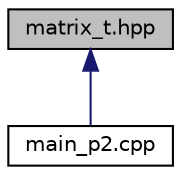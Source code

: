 digraph "matrix_t.hpp"
{
 // LATEX_PDF_SIZE
  edge [fontname="Helvetica",fontsize="10",labelfontname="Helvetica",labelfontsize="10"];
  node [fontname="Helvetica",fontsize="10",shape=record];
  Node1 [label="matrix_t.hpp",height=0.2,width=0.4,color="black", fillcolor="grey75", style="filled", fontcolor="black",tooltip="programa proporcionado por el profesorado para realizar la práctica 2 de Algoritmos y estructura de d..."];
  Node1 -> Node2 [dir="back",color="midnightblue",fontsize="10",style="solid",fontname="Helvetica"];
  Node2 [label="main_p2.cpp",height=0.2,width=0.4,color="black", fillcolor="white", style="filled",URL="$main__p2_8cpp.html",tooltip="programa proporcionado por el profesorado para realizar la práctica 2 de Algoritmos y estructura de d..."];
}
